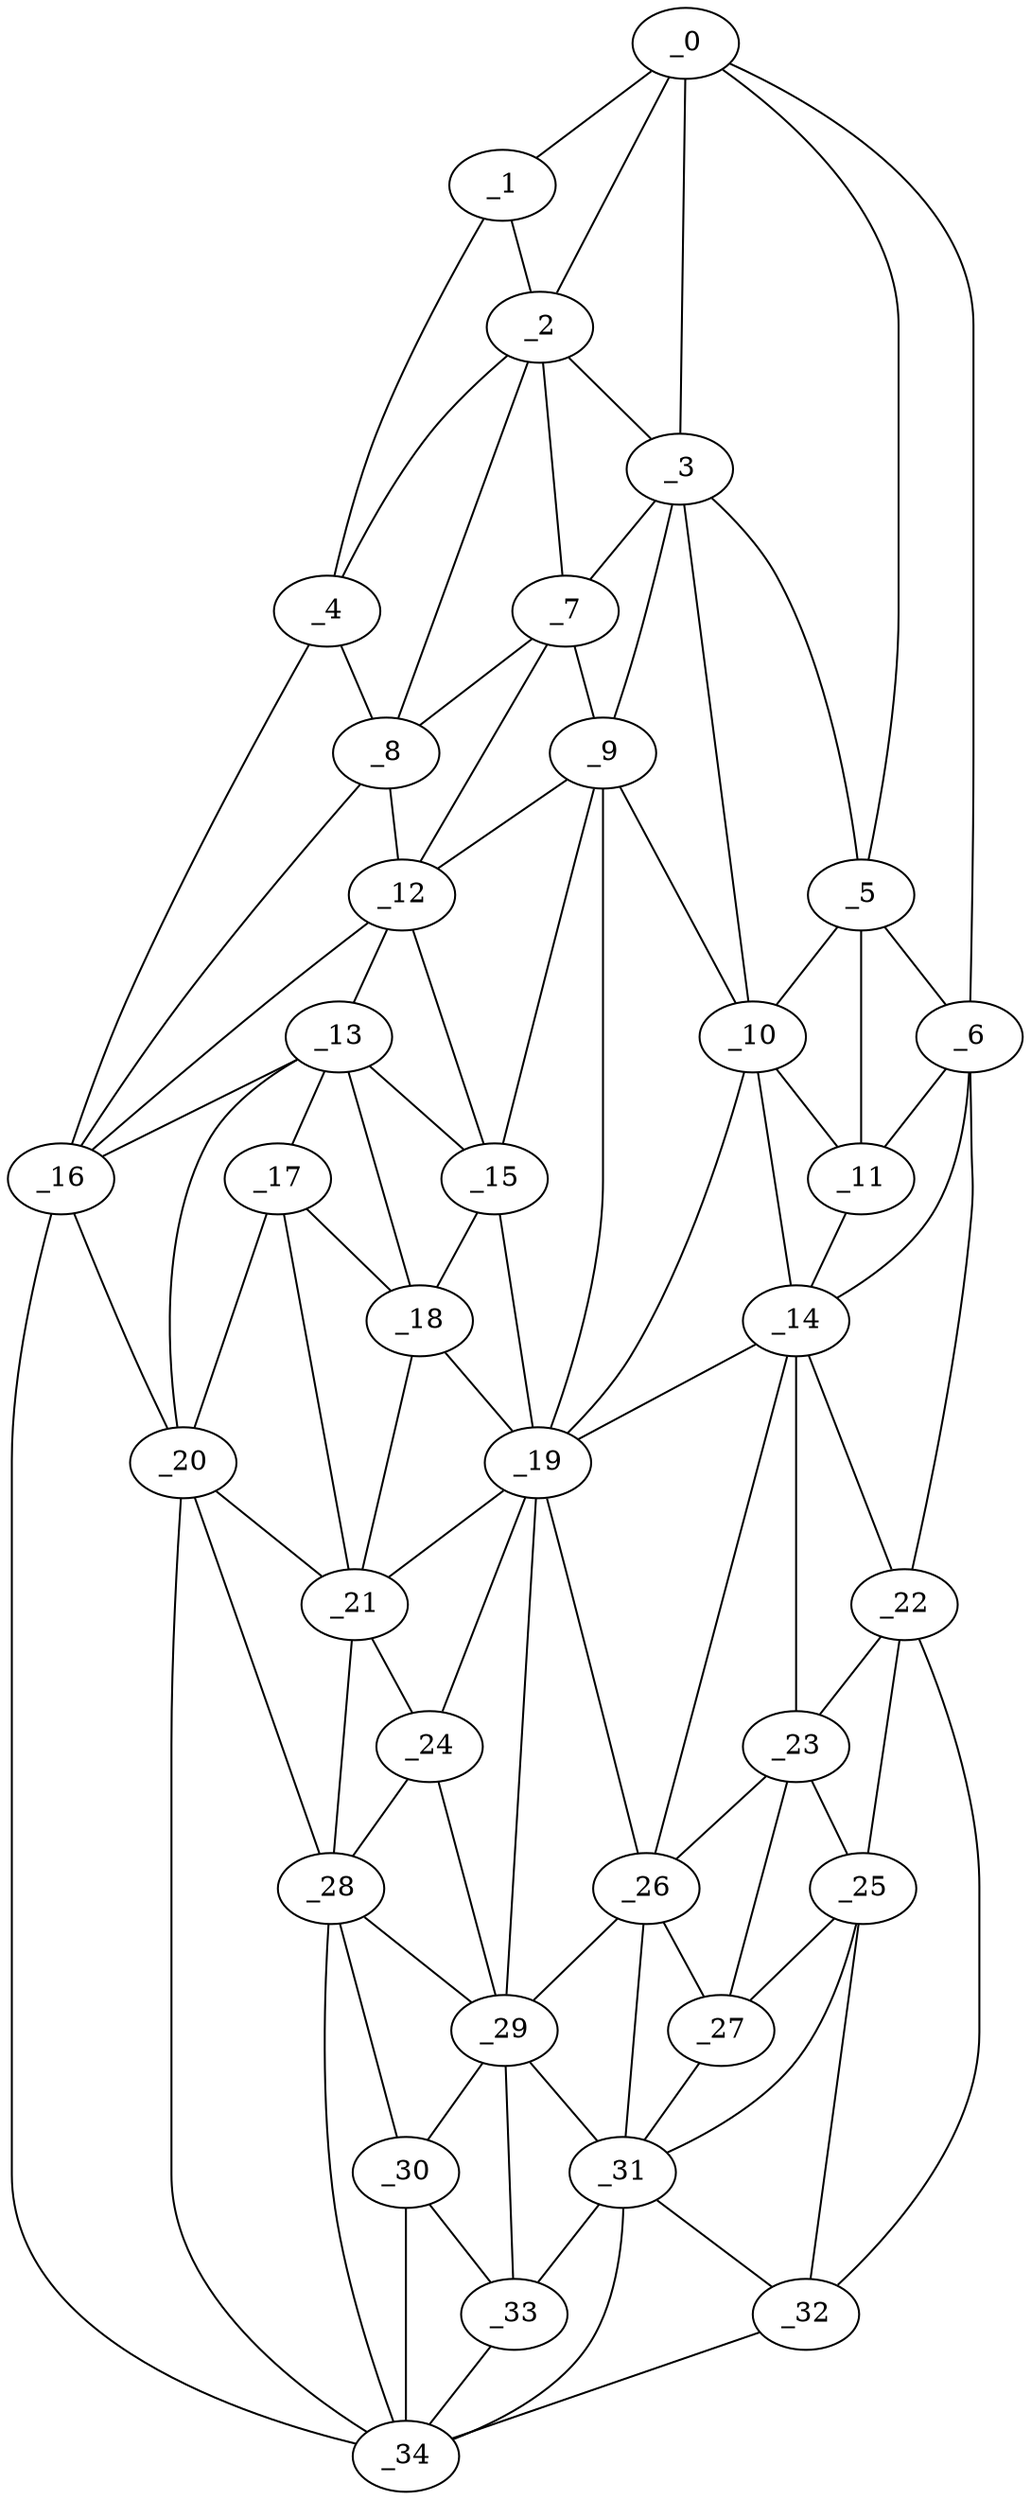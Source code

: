 graph "obj89__170.gxl" {
	_0	 [x=18,
		y=35];
	_1	 [x=20,
		y=30];
	_0 -- _1	 [valence=1];
	_2	 [x=34,
		y=27];
	_0 -- _2	 [valence=1];
	_3	 [x=38,
		y=46];
	_0 -- _3	 [valence=2];
	_5	 [x=43,
		y=77];
	_0 -- _5	 [valence=1];
	_6	 [x=43,
		y=85];
	_0 -- _6	 [valence=1];
	_1 -- _2	 [valence=1];
	_4	 [x=41,
		y=13];
	_1 -- _4	 [valence=1];
	_2 -- _3	 [valence=2];
	_2 -- _4	 [valence=2];
	_7	 [x=45,
		y=31];
	_2 -- _7	 [valence=1];
	_8	 [x=46,
		y=21];
	_2 -- _8	 [valence=1];
	_3 -- _5	 [valence=1];
	_3 -- _7	 [valence=2];
	_9	 [x=47,
		y=46];
	_3 -- _9	 [valence=1];
	_10	 [x=48,
		y=69];
	_3 -- _10	 [valence=2];
	_4 -- _8	 [valence=1];
	_16	 [x=72,
		y=5];
	_4 -- _16	 [valence=1];
	_5 -- _6	 [valence=2];
	_5 -- _10	 [valence=1];
	_11	 [x=49,
		y=82];
	_5 -- _11	 [valence=2];
	_6 -- _11	 [valence=1];
	_14	 [x=66,
		y=97];
	_6 -- _14	 [valence=2];
	_22	 [x=82,
		y=123];
	_6 -- _22	 [valence=1];
	_7 -- _8	 [valence=2];
	_7 -- _9	 [valence=1];
	_12	 [x=55,
		y=26];
	_7 -- _12	 [valence=1];
	_8 -- _12	 [valence=2];
	_8 -- _16	 [valence=1];
	_9 -- _10	 [valence=2];
	_9 -- _12	 [valence=2];
	_15	 [x=68,
		y=39];
	_9 -- _15	 [valence=2];
	_19	 [x=78,
		y=47];
	_9 -- _19	 [valence=2];
	_10 -- _11	 [valence=1];
	_10 -- _14	 [valence=2];
	_10 -- _19	 [valence=2];
	_11 -- _14	 [valence=2];
	_13	 [x=66,
		y=25];
	_12 -- _13	 [valence=1];
	_12 -- _15	 [valence=2];
	_12 -- _16	 [valence=2];
	_13 -- _15	 [valence=2];
	_13 -- _16	 [valence=1];
	_17	 [x=73,
		y=29];
	_13 -- _17	 [valence=2];
	_18	 [x=73,
		y=34];
	_13 -- _18	 [valence=2];
	_20	 [x=80,
		y=14];
	_13 -- _20	 [valence=2];
	_14 -- _19	 [valence=1];
	_14 -- _22	 [valence=2];
	_23	 [x=86,
		y=107];
	_14 -- _23	 [valence=2];
	_26	 [x=97,
		y=97];
	_14 -- _26	 [valence=2];
	_15 -- _18	 [valence=2];
	_15 -- _19	 [valence=1];
	_16 -- _20	 [valence=2];
	_34	 [x=118,
		y=9];
	_16 -- _34	 [valence=1];
	_17 -- _18	 [valence=1];
	_17 -- _20	 [valence=1];
	_21	 [x=82,
		y=35];
	_17 -- _21	 [valence=2];
	_18 -- _19	 [valence=2];
	_18 -- _21	 [valence=2];
	_19 -- _21	 [valence=1];
	_24	 [x=88,
		y=38];
	_19 -- _24	 [valence=1];
	_19 -- _26	 [valence=2];
	_29	 [x=105,
		y=40];
	_19 -- _29	 [valence=1];
	_20 -- _21	 [valence=1];
	_28	 [x=101,
		y=24];
	_20 -- _28	 [valence=2];
	_20 -- _34	 [valence=2];
	_21 -- _24	 [valence=2];
	_21 -- _28	 [valence=2];
	_22 -- _23	 [valence=2];
	_25	 [x=92,
		y=119];
	_22 -- _25	 [valence=2];
	_32	 [x=110,
		y=118];
	_22 -- _32	 [valence=1];
	_23 -- _25	 [valence=2];
	_23 -- _26	 [valence=1];
	_27	 [x=97,
		y=103];
	_23 -- _27	 [valence=2];
	_24 -- _28	 [valence=1];
	_24 -- _29	 [valence=2];
	_25 -- _27	 [valence=2];
	_31	 [x=109,
		y=110];
	_25 -- _31	 [valence=2];
	_25 -- _32	 [valence=1];
	_26 -- _27	 [valence=2];
	_26 -- _29	 [valence=2];
	_26 -- _31	 [valence=1];
	_27 -- _31	 [valence=2];
	_28 -- _29	 [valence=2];
	_30	 [x=107,
		y=28];
	_28 -- _30	 [valence=1];
	_28 -- _34	 [valence=2];
	_29 -- _30	 [valence=1];
	_29 -- _31	 [valence=1];
	_33	 [x=112,
		y=30];
	_29 -- _33	 [valence=2];
	_30 -- _33	 [valence=2];
	_30 -- _34	 [valence=2];
	_31 -- _32	 [valence=1];
	_31 -- _33	 [valence=2];
	_31 -- _34	 [valence=2];
	_32 -- _34	 [valence=1];
	_33 -- _34	 [valence=2];
}

